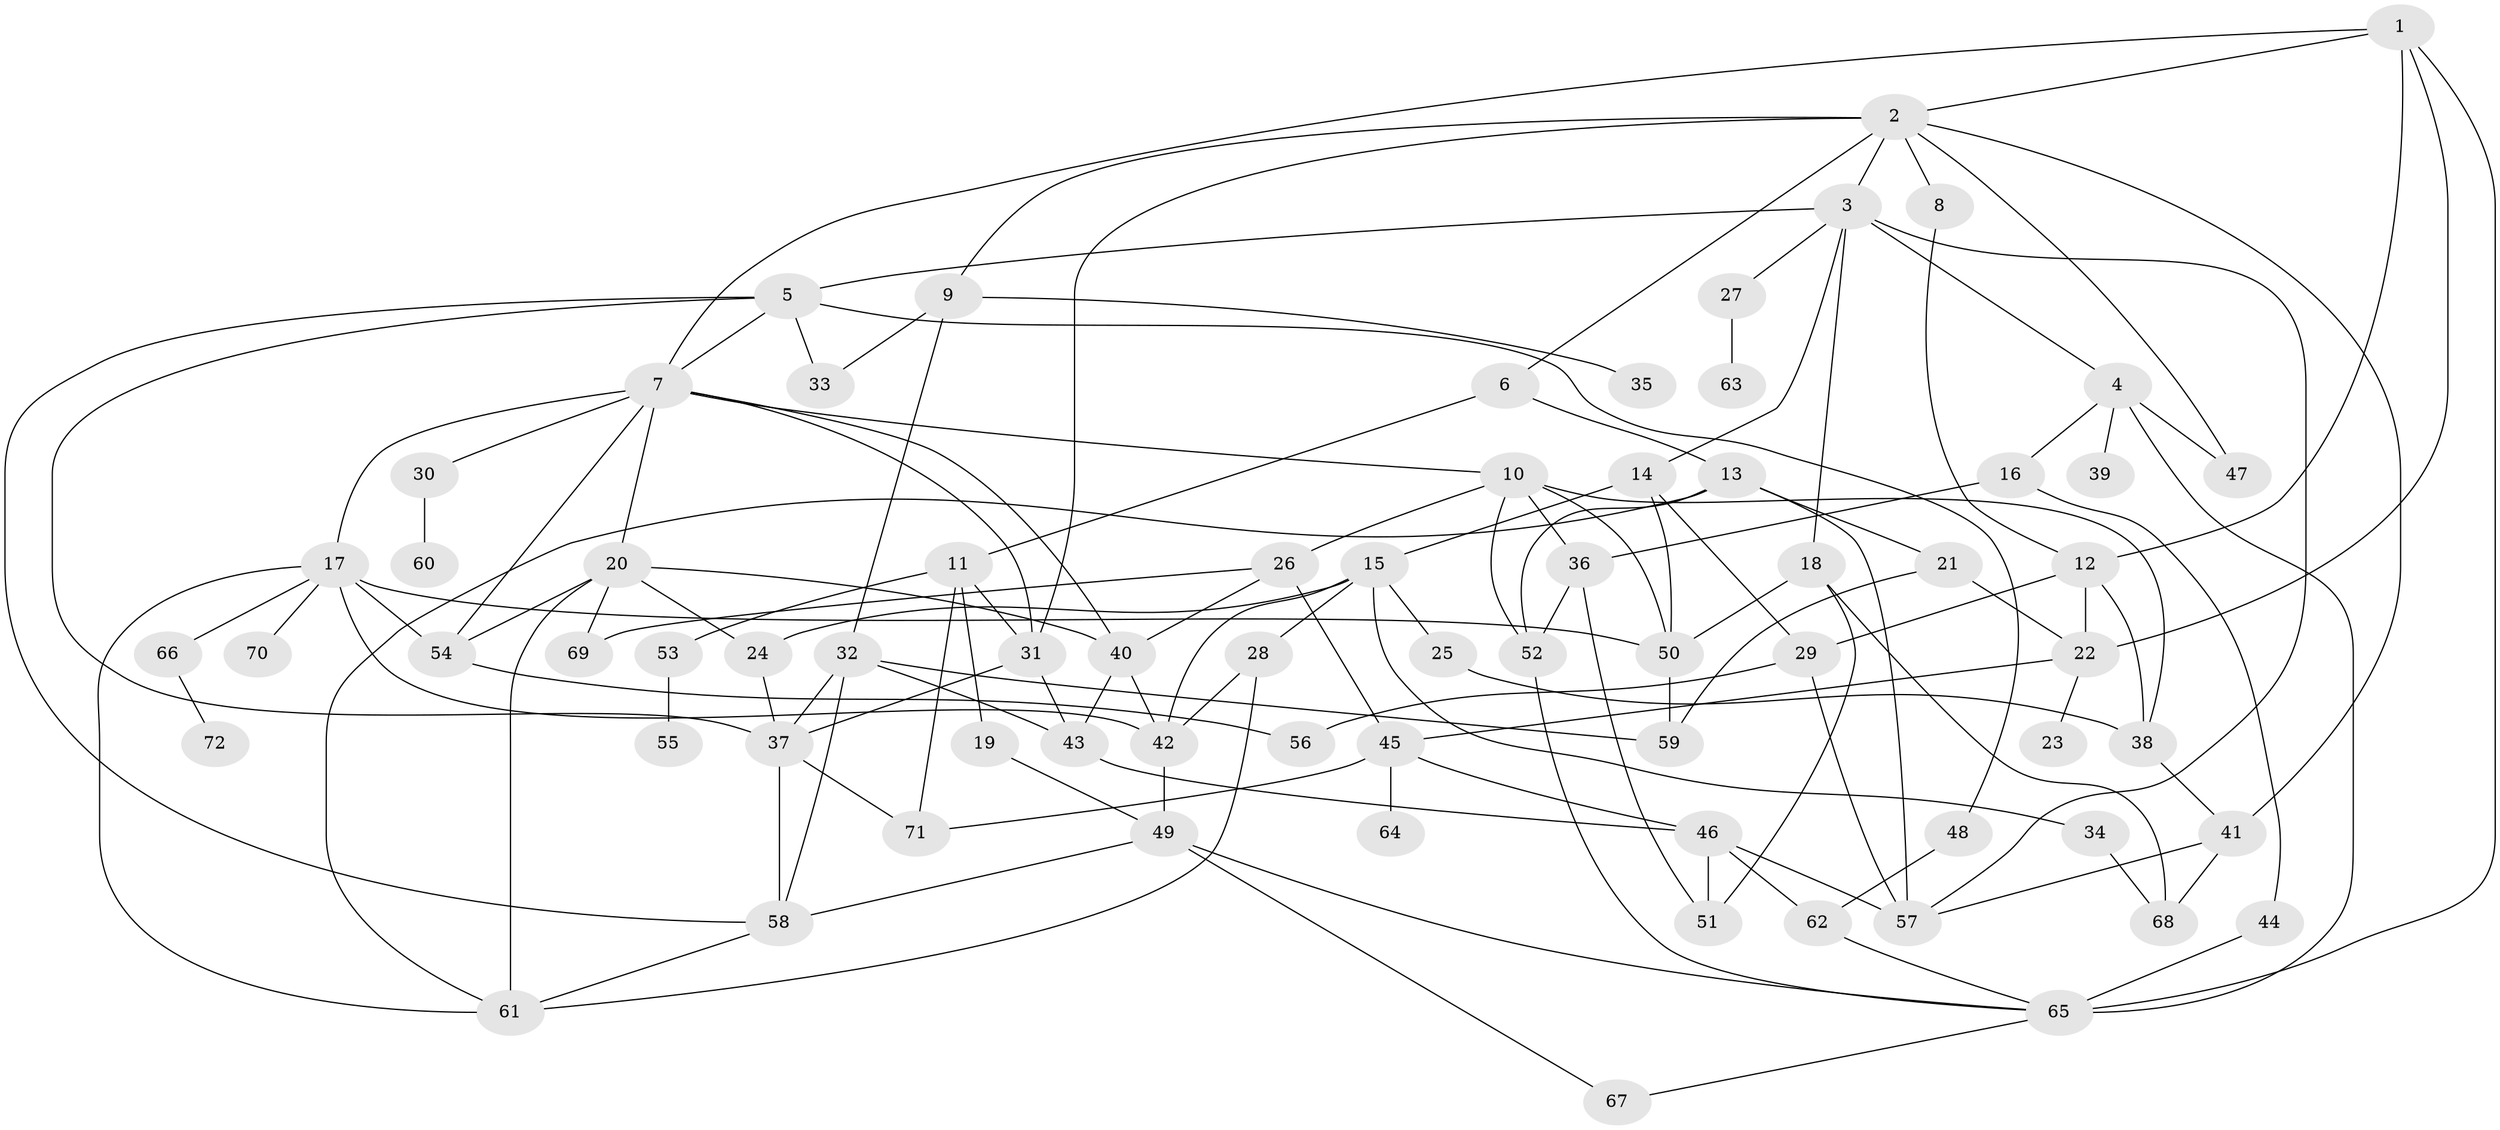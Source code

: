 // original degree distribution, {5: 0.0625, 8: 0.013888888888888888, 7: 0.034722222222222224, 3: 0.2986111111111111, 6: 0.034722222222222224, 4: 0.1111111111111111, 1: 0.2013888888888889, 2: 0.24305555555555555}
// Generated by graph-tools (version 1.1) at 2025/34/03/09/25 02:34:19]
// undirected, 72 vertices, 133 edges
graph export_dot {
graph [start="1"]
  node [color=gray90,style=filled];
  1;
  2;
  3;
  4;
  5;
  6;
  7;
  8;
  9;
  10;
  11;
  12;
  13;
  14;
  15;
  16;
  17;
  18;
  19;
  20;
  21;
  22;
  23;
  24;
  25;
  26;
  27;
  28;
  29;
  30;
  31;
  32;
  33;
  34;
  35;
  36;
  37;
  38;
  39;
  40;
  41;
  42;
  43;
  44;
  45;
  46;
  47;
  48;
  49;
  50;
  51;
  52;
  53;
  54;
  55;
  56;
  57;
  58;
  59;
  60;
  61;
  62;
  63;
  64;
  65;
  66;
  67;
  68;
  69;
  70;
  71;
  72;
  1 -- 2 [weight=1.0];
  1 -- 7 [weight=1.0];
  1 -- 12 [weight=1.0];
  1 -- 22 [weight=1.0];
  1 -- 65 [weight=1.0];
  2 -- 3 [weight=1.0];
  2 -- 6 [weight=1.0];
  2 -- 8 [weight=1.0];
  2 -- 9 [weight=1.0];
  2 -- 31 [weight=1.0];
  2 -- 41 [weight=1.0];
  2 -- 47 [weight=1.0];
  3 -- 4 [weight=1.0];
  3 -- 5 [weight=1.0];
  3 -- 14 [weight=1.0];
  3 -- 18 [weight=1.0];
  3 -- 27 [weight=1.0];
  3 -- 57 [weight=1.0];
  4 -- 16 [weight=1.0];
  4 -- 39 [weight=1.0];
  4 -- 47 [weight=1.0];
  4 -- 65 [weight=2.0];
  5 -- 7 [weight=1.0];
  5 -- 33 [weight=1.0];
  5 -- 37 [weight=1.0];
  5 -- 48 [weight=1.0];
  5 -- 58 [weight=1.0];
  6 -- 11 [weight=1.0];
  6 -- 13 [weight=1.0];
  7 -- 10 [weight=1.0];
  7 -- 17 [weight=1.0];
  7 -- 20 [weight=1.0];
  7 -- 30 [weight=2.0];
  7 -- 31 [weight=1.0];
  7 -- 40 [weight=1.0];
  7 -- 54 [weight=1.0];
  8 -- 12 [weight=1.0];
  9 -- 32 [weight=1.0];
  9 -- 33 [weight=1.0];
  9 -- 35 [weight=1.0];
  10 -- 26 [weight=1.0];
  10 -- 36 [weight=1.0];
  10 -- 38 [weight=1.0];
  10 -- 50 [weight=1.0];
  10 -- 52 [weight=1.0];
  11 -- 19 [weight=1.0];
  11 -- 31 [weight=1.0];
  11 -- 53 [weight=1.0];
  11 -- 71 [weight=1.0];
  12 -- 22 [weight=1.0];
  12 -- 29 [weight=1.0];
  12 -- 38 [weight=1.0];
  13 -- 21 [weight=1.0];
  13 -- 52 [weight=1.0];
  13 -- 57 [weight=1.0];
  13 -- 61 [weight=1.0];
  14 -- 15 [weight=1.0];
  14 -- 29 [weight=1.0];
  14 -- 50 [weight=1.0];
  15 -- 24 [weight=1.0];
  15 -- 25 [weight=1.0];
  15 -- 28 [weight=1.0];
  15 -- 34 [weight=1.0];
  15 -- 42 [weight=1.0];
  16 -- 36 [weight=1.0];
  16 -- 44 [weight=1.0];
  17 -- 42 [weight=1.0];
  17 -- 50 [weight=1.0];
  17 -- 54 [weight=1.0];
  17 -- 61 [weight=1.0];
  17 -- 66 [weight=1.0];
  17 -- 70 [weight=1.0];
  18 -- 50 [weight=1.0];
  18 -- 51 [weight=1.0];
  18 -- 68 [weight=1.0];
  19 -- 49 [weight=1.0];
  20 -- 24 [weight=1.0];
  20 -- 40 [weight=1.0];
  20 -- 54 [weight=1.0];
  20 -- 61 [weight=1.0];
  20 -- 69 [weight=1.0];
  21 -- 22 [weight=1.0];
  21 -- 59 [weight=1.0];
  22 -- 23 [weight=1.0];
  22 -- 45 [weight=1.0];
  24 -- 37 [weight=1.0];
  25 -- 38 [weight=1.0];
  26 -- 40 [weight=1.0];
  26 -- 45 [weight=2.0];
  26 -- 69 [weight=1.0];
  27 -- 63 [weight=1.0];
  28 -- 42 [weight=1.0];
  28 -- 61 [weight=1.0];
  29 -- 56 [weight=1.0];
  29 -- 57 [weight=1.0];
  30 -- 60 [weight=1.0];
  31 -- 37 [weight=1.0];
  31 -- 43 [weight=1.0];
  32 -- 37 [weight=1.0];
  32 -- 43 [weight=1.0];
  32 -- 58 [weight=1.0];
  32 -- 59 [weight=1.0];
  34 -- 68 [weight=1.0];
  36 -- 51 [weight=1.0];
  36 -- 52 [weight=1.0];
  37 -- 58 [weight=1.0];
  37 -- 71 [weight=1.0];
  38 -- 41 [weight=1.0];
  40 -- 42 [weight=1.0];
  40 -- 43 [weight=1.0];
  41 -- 57 [weight=1.0];
  41 -- 68 [weight=1.0];
  42 -- 49 [weight=2.0];
  43 -- 46 [weight=1.0];
  44 -- 65 [weight=1.0];
  45 -- 46 [weight=1.0];
  45 -- 64 [weight=1.0];
  45 -- 71 [weight=1.0];
  46 -- 51 [weight=1.0];
  46 -- 57 [weight=1.0];
  46 -- 62 [weight=1.0];
  48 -- 62 [weight=1.0];
  49 -- 58 [weight=1.0];
  49 -- 65 [weight=1.0];
  49 -- 67 [weight=1.0];
  50 -- 59 [weight=1.0];
  52 -- 65 [weight=1.0];
  53 -- 55 [weight=1.0];
  54 -- 56 [weight=1.0];
  58 -- 61 [weight=1.0];
  62 -- 65 [weight=1.0];
  65 -- 67 [weight=1.0];
  66 -- 72 [weight=1.0];
}
